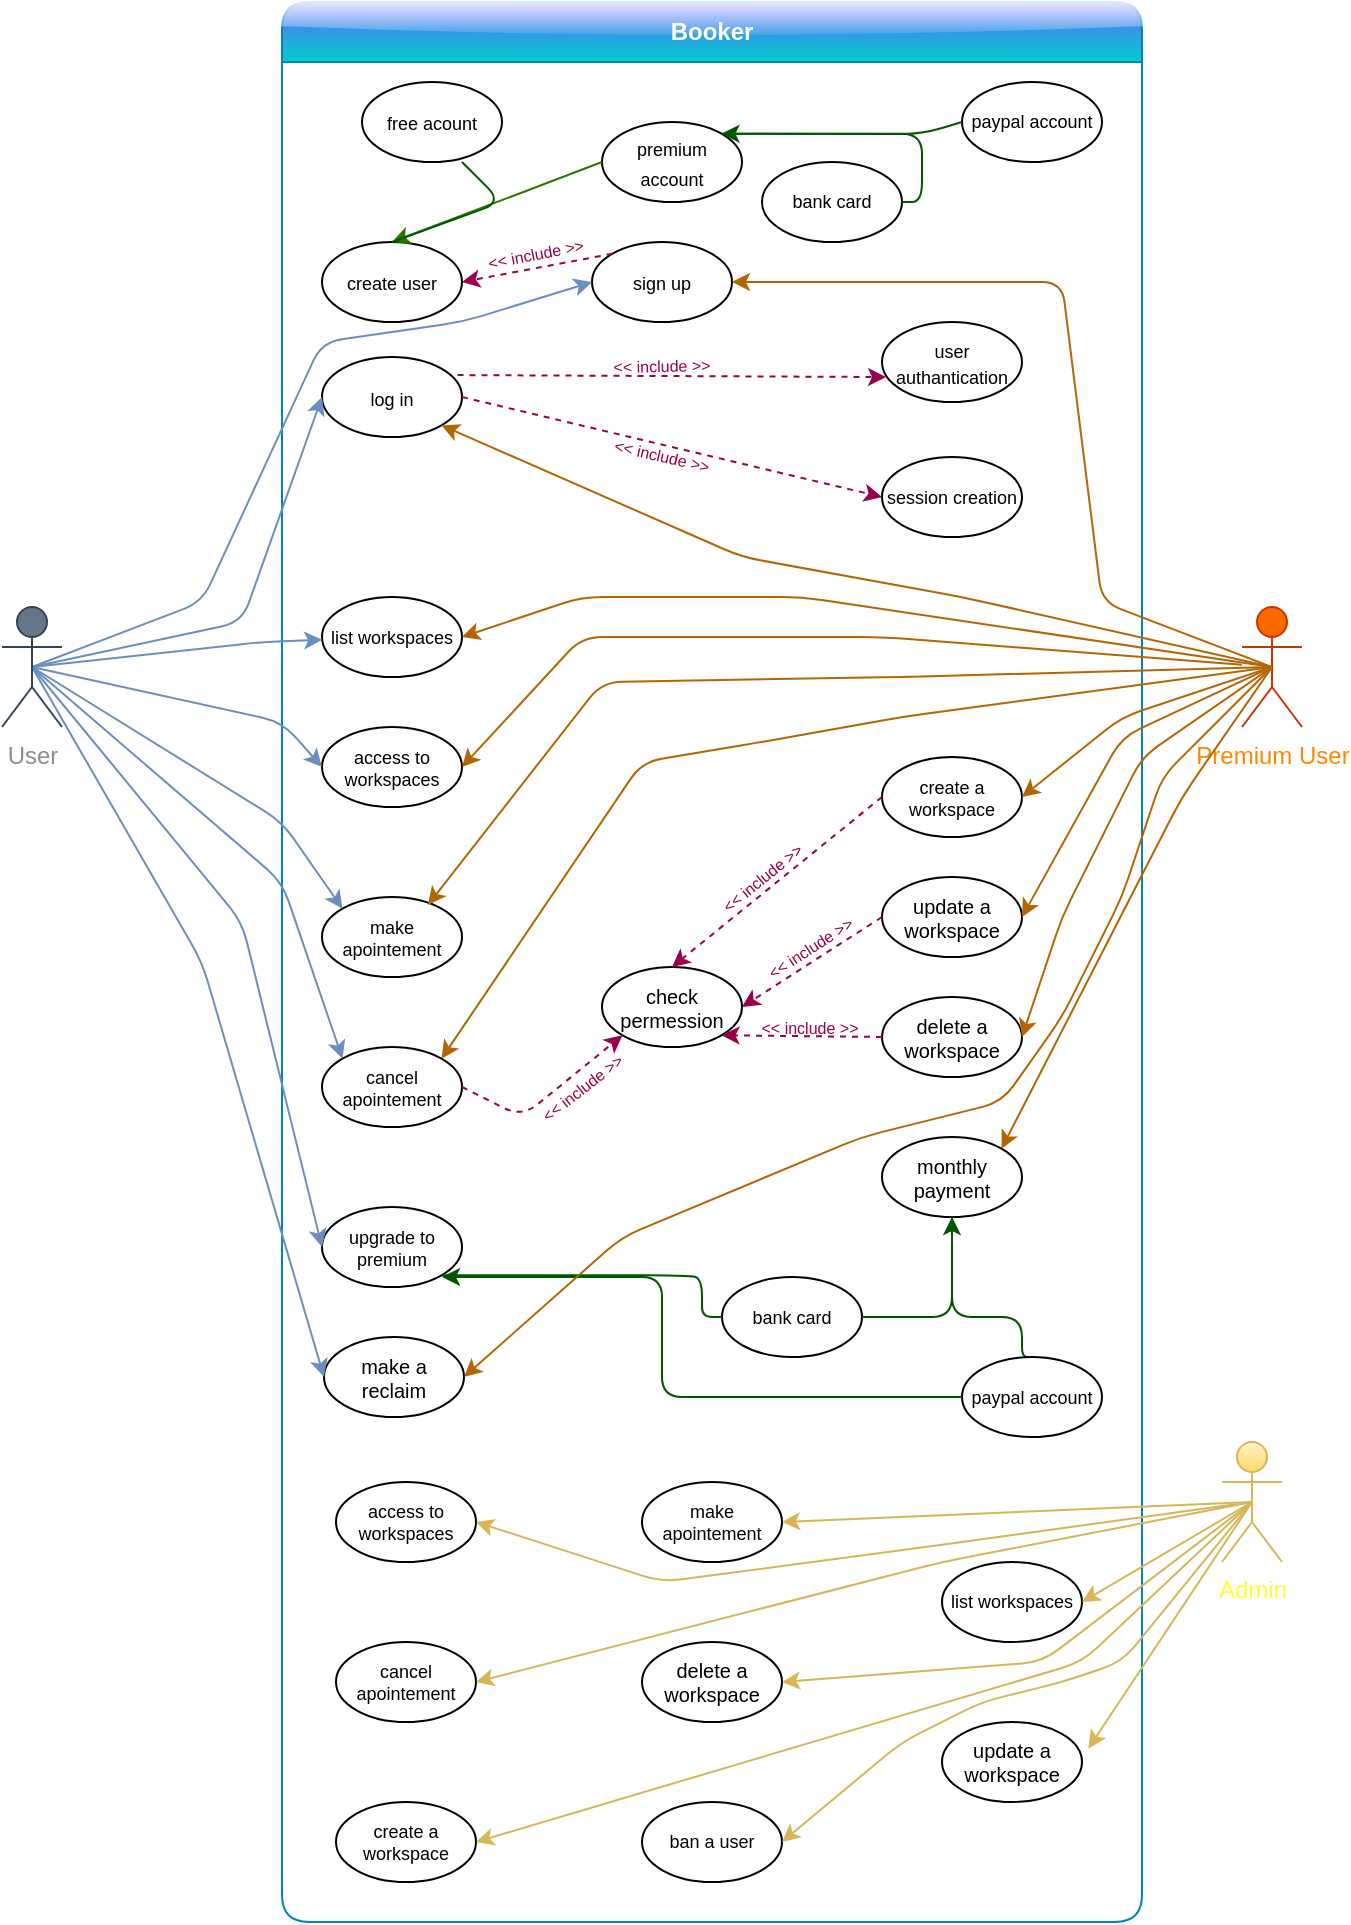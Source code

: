 <mxfile>
    <diagram id="_kCAXdjl6R5vZ4QBvbjE" name="Page-1">
        <mxGraphModel dx="1655" dy="2813" grid="1" gridSize="10" guides="1" tooltips="1" connect="1" arrows="1" fold="1" page="1" pageScale="1" pageWidth="900" pageHeight="1600" background="none" math="0" shadow="0">
            <root>
                <mxCell id="0"/>
                <mxCell id="1" parent="0"/>
                <mxCell id="40" value="Booker" style="swimlane;whiteSpace=wrap;html=1;startSize=30;fillColor=#6666FF;strokeColor=#0084bd;fontColor=#ffffff;gradientColor=#00CCCC;glass=1;swimlaneLine=1;rounded=1;shadow=0;swimlaneFillColor=#FFFFFF;" parent="1" vertex="1">
                    <mxGeometry x="240" y="-1300" width="430" height="960" as="geometry">
                        <mxRectangle x="240" y="-1030" width="80" height="30" as="alternateBounds"/>
                    </mxGeometry>
                </mxCell>
                <mxCell id="21" value="&lt;font color=&quot;#99004d&quot;&gt;&amp;lt;&amp;lt; include &amp;gt;&amp;gt;&lt;/font&gt;" style="text;html=1;strokeColor=none;fillColor=none;align=center;verticalAlign=middle;whiteSpace=wrap;rounded=0;fontSize=8;rotation=13;" parent="40" vertex="1">
                    <mxGeometry x="160" y="212" width="60" height="30" as="geometry"/>
                </mxCell>
                <mxCell id="17" value="&lt;font color=&quot;#99004d&quot;&gt;&amp;lt;&amp;lt; include &amp;gt;&amp;gt;&lt;/font&gt;" style="text;html=1;align=center;verticalAlign=middle;whiteSpace=wrap;rounded=0;fontSize=8;rotation=359;" parent="40" vertex="1">
                    <mxGeometry x="160" y="167" width="60" height="30" as="geometry"/>
                </mxCell>
                <mxCell id="46" value="&lt;font style=&quot;font-size: 9px;&quot;&gt;log in&lt;/font&gt;" style="ellipse;whiteSpace=wrap;html=1;" parent="40" vertex="1">
                    <mxGeometry x="20" y="177.5" width="70" height="40" as="geometry"/>
                </mxCell>
                <mxCell id="30" value="list workspaces" style="ellipse;whiteSpace=wrap;html=1;fontSize=9;" parent="40" vertex="1">
                    <mxGeometry x="20" y="297.5" width="70" height="40" as="geometry"/>
                </mxCell>
                <mxCell id="38" value="access to workspaces" style="ellipse;whiteSpace=wrap;html=1;fontSize=9;" parent="40" vertex="1">
                    <mxGeometry x="20" y="362.5" width="70" height="40" as="geometry"/>
                </mxCell>
                <mxCell id="32" value="make apointement" style="ellipse;whiteSpace=wrap;html=1;fontSize=9;" parent="40" vertex="1">
                    <mxGeometry x="20" y="447.5" width="70" height="40" as="geometry"/>
                </mxCell>
                <mxCell id="34" value="cancel apointement" style="ellipse;whiteSpace=wrap;html=1;fontSize=9;" parent="40" vertex="1">
                    <mxGeometry x="20" y="522.5" width="70" height="40" as="geometry"/>
                </mxCell>
                <mxCell id="36" value="upgrade to premium" style="ellipse;whiteSpace=wrap;html=1;fontSize=9;" parent="40" vertex="1">
                    <mxGeometry x="20" y="602.5" width="70" height="40" as="geometry"/>
                </mxCell>
                <mxCell id="22" value="session creation" style="ellipse;whiteSpace=wrap;html=1;fontSize=9;" parent="40" vertex="1">
                    <mxGeometry x="300" y="227.5" width="70" height="40" as="geometry"/>
                </mxCell>
                <mxCell id="14" value="&lt;p style=&quot;line-height: 100%;&quot;&gt;&lt;font style=&quot;font-size: 9px;&quot;&gt;user authantication&lt;/font&gt;&lt;/p&gt;" style="ellipse;whiteSpace=wrap;html=1;" parent="40" vertex="1">
                    <mxGeometry x="300" y="160" width="70" height="40" as="geometry"/>
                </mxCell>
                <mxCell id="60" value="&lt;font style=&quot;font-size: 9px;&quot;&gt;create a workspace&lt;/font&gt;" style="ellipse;whiteSpace=wrap;html=1;fontSize=8;" parent="40" vertex="1">
                    <mxGeometry x="300" y="377.5" width="70" height="40" as="geometry"/>
                </mxCell>
                <mxCell id="61" value="&lt;font size=&quot;1&quot;&gt;update a&lt;br&gt;workspace&lt;br&gt;&lt;/font&gt;" style="ellipse;whiteSpace=wrap;html=1;fontSize=8;" parent="40" vertex="1">
                    <mxGeometry x="300" y="437.5" width="70" height="40" as="geometry"/>
                </mxCell>
                <mxCell id="62" value="&lt;font size=&quot;1&quot;&gt;check permession&lt;br&gt;&lt;/font&gt;" style="ellipse;whiteSpace=wrap;html=1;fontSize=8;" parent="40" vertex="1">
                    <mxGeometry x="160" y="482.5" width="70" height="40" as="geometry"/>
                </mxCell>
                <mxCell id="64" value="" style="endArrow=classic;html=1;fontSize=9;entryX=0.5;entryY=0;entryDx=0;entryDy=0;exitX=0;exitY=0.5;exitDx=0;exitDy=0;dashed=1;strokeColor=#99004D;" parent="40" source="60" target="62" edge="1">
                    <mxGeometry width="50" height="50" relative="1" as="geometry">
                        <mxPoint x="170" y="497.5" as="sourcePoint"/>
                        <mxPoint x="220" y="447.5" as="targetPoint"/>
                    </mxGeometry>
                </mxCell>
                <mxCell id="65" value="" style="endArrow=classic;html=1;fontSize=9;entryX=1;entryY=0.5;entryDx=0;entryDy=0;exitX=0;exitY=0.5;exitDx=0;exitDy=0;dashed=1;strokeColor=#99004D;" parent="40" source="61" target="62" edge="1">
                    <mxGeometry width="50" height="50" relative="1" as="geometry">
                        <mxPoint x="310" y="407.5" as="sourcePoint"/>
                        <mxPoint x="205" y="492.5" as="targetPoint"/>
                    </mxGeometry>
                </mxCell>
                <mxCell id="66" value="&lt;font color=&quot;#99004d&quot;&gt;&amp;lt;&amp;lt; include &amp;gt;&amp;gt;&lt;/font&gt;" style="text;html=1;strokeColor=none;fillColor=none;align=center;verticalAlign=middle;whiteSpace=wrap;rounded=0;fontSize=8;rotation=321;" parent="40" vertex="1">
                    <mxGeometry x="210" y="422.5" width="60" height="30" as="geometry"/>
                </mxCell>
                <mxCell id="69" value="&lt;font color=&quot;#99004d&quot;&gt;&amp;lt;&amp;lt; include &amp;gt;&amp;gt;&lt;/font&gt;" style="text;html=1;strokeColor=none;fillColor=none;align=center;verticalAlign=middle;whiteSpace=wrap;rounded=0;fontSize=8;rotation=327;" parent="40" vertex="1">
                    <mxGeometry x="234" y="457.5" width="60" height="30" as="geometry"/>
                </mxCell>
                <mxCell id="71" value="&lt;font size=&quot;1&quot;&gt;delete a&lt;br&gt;workspace&lt;br&gt;&lt;/font&gt;" style="ellipse;whiteSpace=wrap;html=1;fontSize=8;" parent="40" vertex="1">
                    <mxGeometry x="300" y="497.5" width="70" height="40" as="geometry"/>
                </mxCell>
                <mxCell id="72" value="" style="endArrow=classic;html=1;fontSize=9;entryX=1;entryY=1;entryDx=0;entryDy=0;exitX=0;exitY=0.5;exitDx=0;exitDy=0;dashed=1;strokeColor=#99004D;" parent="40" target="62" edge="1">
                    <mxGeometry width="50" height="50" relative="1" as="geometry">
                        <mxPoint x="300" y="517.5" as="sourcePoint"/>
                        <mxPoint x="195" y="602.5" as="targetPoint"/>
                    </mxGeometry>
                </mxCell>
                <mxCell id="73" value="&lt;font color=&quot;#99004d&quot;&gt;&amp;lt;&amp;lt; include &amp;gt;&amp;gt;&lt;/font&gt;" style="text;html=1;strokeColor=none;fillColor=none;align=center;verticalAlign=middle;whiteSpace=wrap;rounded=0;fontSize=8;rotation=0;" parent="40" vertex="1">
                    <mxGeometry x="234" y="497.5" width="60" height="30" as="geometry"/>
                </mxCell>
                <mxCell id="74" value="" style="endArrow=classic;html=1;dashed=1;fontSize=9;exitX=1;exitY=0.5;exitDx=0;exitDy=0;entryX=0;entryY=1;entryDx=0;entryDy=0;strokeColor=#99004D;" parent="40" source="34" target="62" edge="1">
                    <mxGeometry width="50" height="50" relative="1" as="geometry">
                        <mxPoint x="170" y="477.5" as="sourcePoint"/>
                        <mxPoint x="220" y="427.5" as="targetPoint"/>
                        <Array as="points">
                            <mxPoint x="120" y="557.5"/>
                        </Array>
                    </mxGeometry>
                </mxCell>
                <mxCell id="75" value="&lt;font color=&quot;#99004d&quot;&gt;&amp;lt;&amp;lt; include &amp;gt;&amp;gt;&lt;/font&gt;" style="text;html=1;strokeColor=none;fillColor=none;align=center;verticalAlign=middle;whiteSpace=wrap;rounded=0;fontSize=8;rotation=322;" parent="40" vertex="1">
                    <mxGeometry x="120" y="527.5" width="60" height="30" as="geometry"/>
                </mxCell>
                <mxCell id="76" value="&lt;font size=&quot;1&quot;&gt;make a&lt;br&gt;reclaim&lt;br&gt;&lt;/font&gt;" style="ellipse;whiteSpace=wrap;html=1;fontSize=8;" parent="40" vertex="1">
                    <mxGeometry x="21" y="667.5" width="70" height="40" as="geometry"/>
                </mxCell>
                <mxCell id="88" value="&lt;font size=&quot;1&quot;&gt;monthly payment&lt;br&gt;&lt;/font&gt;" style="ellipse;whiteSpace=wrap;html=1;fontSize=8;" parent="40" vertex="1">
                    <mxGeometry x="300" y="567.5" width="70" height="40" as="geometry"/>
                </mxCell>
                <mxCell id="96" style="edgeStyle=orthogonalEdgeStyle;html=1;fontSize=9;exitX=0.5;exitY=1;exitDx=0;exitDy=0;endArrow=none;endFill=0;entryX=0.5;entryY=0;entryDx=0;entryDy=0;fillColor=#008a00;strokeColor=#005700;" parent="40" source="88" target="98" edge="1">
                    <mxGeometry relative="1" as="geometry">
                        <mxPoint x="370" y="677.5" as="targetPoint"/>
                        <mxPoint x="385" y="637.5" as="sourcePoint"/>
                        <Array as="points">
                            <mxPoint x="335" y="657.5"/>
                            <mxPoint x="370" y="657.5"/>
                            <mxPoint x="370" y="677.5"/>
                        </Array>
                    </mxGeometry>
                </mxCell>
                <mxCell id="97" value="bank card" style="ellipse;whiteSpace=wrap;html=1;fontSize=9;" parent="40" vertex="1">
                    <mxGeometry x="220" y="637.5" width="70" height="40" as="geometry"/>
                </mxCell>
                <mxCell id="95" style="edgeStyle=orthogonalEdgeStyle;html=1;fontSize=9;exitX=0.5;exitY=1;exitDx=0;exitDy=0;endArrow=none;endFill=0;startArrow=classic;startFill=1;entryX=1;entryY=0.5;entryDx=0;entryDy=0;fillColor=#008a00;strokeColor=#005700;" parent="40" source="88" target="97" edge="1">
                    <mxGeometry relative="1" as="geometry">
                        <mxPoint x="290" y="647.5" as="targetPoint"/>
                    </mxGeometry>
                </mxCell>
                <mxCell id="98" value="paypal account" style="ellipse;whiteSpace=wrap;html=1;fontSize=9;" parent="40" vertex="1">
                    <mxGeometry x="340" y="677.5" width="70" height="40" as="geometry"/>
                </mxCell>
                <mxCell id="99" style="edgeStyle=orthogonalEdgeStyle;html=1;fontSize=9;exitX=1;exitY=1;exitDx=0;exitDy=0;endArrow=none;endFill=0;entryX=0;entryY=0.5;entryDx=0;entryDy=0;fillColor=#008a00;strokeColor=#005700;" parent="40" source="36" target="97" edge="1">
                    <mxGeometry relative="1" as="geometry">
                        <mxPoint x="232.5" y="747.45" as="targetPoint"/>
                        <mxPoint x="192.5" y="677.45" as="sourcePoint"/>
                        <Array as="points">
                            <mxPoint x="193" y="636.5"/>
                            <mxPoint x="210" y="637.5"/>
                            <mxPoint x="210" y="657.5"/>
                        </Array>
                    </mxGeometry>
                </mxCell>
                <mxCell id="100" style="edgeStyle=orthogonalEdgeStyle;html=1;fontSize=9;endArrow=none;endFill=0;startArrow=classic;startFill=1;entryX=0;entryY=0.5;entryDx=0;entryDy=0;fillColor=#008a00;strokeColor=#005700;" parent="40" target="98" edge="1">
                    <mxGeometry relative="1" as="geometry">
                        <mxPoint x="147.5" y="727.45" as="targetPoint"/>
                        <mxPoint x="80" y="637.5" as="sourcePoint"/>
                        <Array as="points">
                            <mxPoint x="190" y="637.5"/>
                            <mxPoint x="190" y="697.5"/>
                        </Array>
                    </mxGeometry>
                </mxCell>
                <mxCell id="106" value="&lt;font style=&quot;font-size: 9px;&quot;&gt;sign up&lt;/font&gt;" style="ellipse;whiteSpace=wrap;html=1;" parent="40" vertex="1">
                    <mxGeometry x="155" y="120" width="70" height="40" as="geometry"/>
                </mxCell>
                <mxCell id="109" value="&lt;font style=&quot;font-size: 9px;&quot;&gt;create user&lt;/font&gt;" style="ellipse;whiteSpace=wrap;html=1;" parent="40" vertex="1">
                    <mxGeometry x="20" y="120" width="70" height="40" as="geometry"/>
                </mxCell>
                <mxCell id="110" value="" style="endArrow=classic;html=1;fontSize=9;entryX=1;entryY=0.5;entryDx=0;entryDy=0;exitX=0;exitY=0;exitDx=0;exitDy=0;dashed=1;strokeColor=#99004D;" parent="40" source="106" target="109" edge="1">
                    <mxGeometry width="50" height="50" relative="1" as="geometry">
                        <mxPoint x="180" y="200" as="sourcePoint"/>
                        <mxPoint x="230" y="150" as="targetPoint"/>
                    </mxGeometry>
                </mxCell>
                <mxCell id="111" value="&lt;font color=&quot;#99004d&quot;&gt;&amp;lt;&amp;lt; include &amp;gt;&amp;gt;&lt;/font&gt;" style="text;html=1;strokeColor=none;fillColor=none;align=center;verticalAlign=middle;whiteSpace=wrap;rounded=0;fontSize=8;rotation=349;" parent="40" vertex="1">
                    <mxGeometry x="97" y="111" width="60" height="30" as="geometry"/>
                </mxCell>
                <mxCell id="135" value="list workspaces" style="ellipse;whiteSpace=wrap;html=1;fontSize=9;" parent="40" vertex="1">
                    <mxGeometry x="330" y="780" width="70" height="40" as="geometry"/>
                </mxCell>
                <mxCell id="136" value="access to workspaces" style="ellipse;whiteSpace=wrap;html=1;fontSize=9;" parent="40" vertex="1">
                    <mxGeometry x="27" y="740" width="70" height="40" as="geometry"/>
                </mxCell>
                <mxCell id="137" value="make apointement" style="ellipse;whiteSpace=wrap;html=1;fontSize=9;" parent="40" vertex="1">
                    <mxGeometry x="180" y="740" width="70" height="40" as="geometry"/>
                </mxCell>
                <mxCell id="138" value="cancel apointement" style="ellipse;whiteSpace=wrap;html=1;fontSize=9;" parent="40" vertex="1">
                    <mxGeometry x="27" y="820" width="70" height="40" as="geometry"/>
                </mxCell>
                <mxCell id="141" value="&lt;font size=&quot;1&quot;&gt;delete a&lt;br&gt;workspace&lt;br&gt;&lt;/font&gt;" style="ellipse;whiteSpace=wrap;html=1;fontSize=8;" parent="40" vertex="1">
                    <mxGeometry x="180" y="820" width="70" height="40" as="geometry"/>
                </mxCell>
                <mxCell id="142" value="&lt;font size=&quot;1&quot;&gt;update a&lt;br&gt;workspace&lt;br&gt;&lt;/font&gt;" style="ellipse;whiteSpace=wrap;html=1;fontSize=8;" parent="40" vertex="1">
                    <mxGeometry x="330" y="860" width="70" height="40" as="geometry"/>
                </mxCell>
                <mxCell id="143" value="&lt;font style=&quot;font-size: 9px;&quot;&gt;create a workspace&lt;/font&gt;" style="ellipse;whiteSpace=wrap;html=1;fontSize=8;" parent="40" vertex="1">
                    <mxGeometry x="27" y="900" width="70" height="40" as="geometry"/>
                </mxCell>
                <mxCell id="144" value="&lt;font style=&quot;font-size: 9px;&quot;&gt;ban a user&lt;/font&gt;" style="ellipse;whiteSpace=wrap;html=1;fontSize=8;" parent="40" vertex="1">
                    <mxGeometry x="180" y="900" width="70" height="40" as="geometry"/>
                </mxCell>
                <mxCell id="154" value="&lt;font style=&quot;font-size: 9px;&quot;&gt;premium account&lt;/font&gt;" style="ellipse;whiteSpace=wrap;html=1;" parent="40" vertex="1">
                    <mxGeometry x="160" y="60" width="70" height="40" as="geometry"/>
                </mxCell>
                <mxCell id="155" value="" style="endArrow=classic;html=1;fontSize=9;entryX=0.5;entryY=0;entryDx=0;entryDy=0;exitX=0;exitY=0.5;exitDx=0;exitDy=0;fillColor=#60a917;strokeColor=#2D7600;" parent="40" source="154" target="109" edge="1">
                    <mxGeometry width="50" height="50" relative="1" as="geometry">
                        <mxPoint x="300" y="281" as="sourcePoint"/>
                        <mxPoint x="350" y="231" as="targetPoint"/>
                    </mxGeometry>
                </mxCell>
                <mxCell id="156" value="" style="endArrow=none;html=1;fontSize=9;exitX=0.5;exitY=0;exitDx=0;exitDy=0;fillColor=#008a00;strokeColor=#005700;" parent="40" source="109" edge="1">
                    <mxGeometry width="50" height="50" relative="1" as="geometry">
                        <mxPoint x="330" y="190" as="sourcePoint"/>
                        <mxPoint x="90" y="80" as="targetPoint"/>
                        <Array as="points">
                            <mxPoint x="110" y="100"/>
                        </Array>
                    </mxGeometry>
                </mxCell>
                <mxCell id="157" value="&lt;font style=&quot;font-size: 9px;&quot;&gt;free acount&lt;/font&gt;" style="ellipse;whiteSpace=wrap;html=1;" parent="40" vertex="1">
                    <mxGeometry x="40" y="40" width="70" height="40" as="geometry"/>
                </mxCell>
                <mxCell id="160" value="bank card" style="ellipse;whiteSpace=wrap;html=1;fontSize=9;" parent="40" vertex="1">
                    <mxGeometry x="240" y="80" width="70" height="40" as="geometry"/>
                </mxCell>
                <mxCell id="161" style="edgeStyle=orthogonalEdgeStyle;html=1;fontSize=9;exitX=1;exitY=0;exitDx=0;exitDy=0;endArrow=none;endFill=0;startArrow=classic;startFill=1;entryX=1;entryY=0.5;entryDx=0;entryDy=0;fillColor=#008a00;strokeColor=#005700;" parent="40" source="154" target="160" edge="1">
                    <mxGeometry relative="1" as="geometry">
                        <mxPoint x="54" y="-220.0" as="targetPoint"/>
                        <mxPoint x="349" y="10" as="sourcePoint"/>
                    </mxGeometry>
                </mxCell>
                <mxCell id="162" value="paypal account" style="ellipse;whiteSpace=wrap;html=1;fontSize=9;" parent="40" vertex="1">
                    <mxGeometry x="340" y="40" width="70" height="40" as="geometry"/>
                </mxCell>
                <mxCell id="159" style="html=1;fontSize=9;exitX=1;exitY=0;exitDx=0;exitDy=0;endArrow=none;endFill=0;entryX=0;entryY=0.5;entryDx=0;entryDy=0;fillColor=#008a00;strokeColor=#005700;" parent="40" source="154" target="162" edge="1">
                    <mxGeometry relative="1" as="geometry">
                        <mxPoint x="340" y="66" as="targetPoint"/>
                        <mxPoint x="349" y="10" as="sourcePoint"/>
                        <Array as="points">
                            <mxPoint x="320" y="66"/>
                        </Array>
                    </mxGeometry>
                </mxCell>
                <mxCell id="13" value="" style="endArrow=classic;html=1;jumpStyle=gap;dashed=1;entryX=0.029;entryY=0.688;entryDx=0;entryDy=0;entryPerimeter=0;exitX=0.968;exitY=0.226;exitDx=0;exitDy=0;exitPerimeter=0;strokeColor=#99004D;" parent="40" target="14" edge="1" source="46">
                    <mxGeometry width="50" height="50" relative="1" as="geometry">
                        <mxPoint x="70" y="187.5" as="sourcePoint"/>
                        <mxPoint x="130" y="137.5" as="targetPoint"/>
                    </mxGeometry>
                </mxCell>
                <mxCell id="20" value="" style="endArrow=classic;html=1;jumpStyle=gap;dashed=1;exitX=1;exitY=0.5;exitDx=0;exitDy=0;entryX=0;entryY=0.5;entryDx=0;entryDy=0;strokeColor=#99004D;" parent="40" target="22" edge="1" source="46">
                    <mxGeometry width="50" height="50" relative="1" as="geometry">
                        <mxPoint x="70" y="187.5" as="sourcePoint"/>
                        <mxPoint x="140.004" y="279.615" as="targetPoint"/>
                    </mxGeometry>
                </mxCell>
                <mxCell id="57" style="edgeStyle=none;html=1;exitX=0.5;exitY=0.5;exitDx=0;exitDy=0;exitPerimeter=0;entryX=1;entryY=0.5;entryDx=0;entryDy=0;fontSize=8;fillColor=#fad7ac;strokeColor=#b46504;" parent="1" source="49" target="30" edge="1">
                    <mxGeometry relative="1" as="geometry">
                        <Array as="points">
                            <mxPoint x="500" y="-1002.5"/>
                            <mxPoint x="390" y="-1002.5"/>
                        </Array>
                    </mxGeometry>
                </mxCell>
                <mxCell id="49" value="&lt;font color=&quot;#ff8800&quot;&gt;Premium User&lt;/font&gt;" style="shape=umlActor;verticalLabelPosition=bottom;verticalAlign=top;html=1;outlineConnect=0;fillColor=#fa6800;fontColor=#000000;strokeColor=#C73500;" parent="1" vertex="1">
                    <mxGeometry x="720" y="-997.5" width="30" height="60" as="geometry"/>
                </mxCell>
                <mxCell id="53" value="" style="endArrow=classic;html=1;fontSize=8;entryX=1;entryY=1;entryDx=0;entryDy=0;exitX=0.5;exitY=0.5;exitDx=0;exitDy=0;exitPerimeter=0;fillColor=#fad7ac;strokeColor=#b46504;" parent="1" source="49" target="46" edge="1">
                    <mxGeometry width="50" height="50" relative="1" as="geometry">
                        <mxPoint x="610" y="-947.5" as="sourcePoint"/>
                        <mxPoint x="660" y="-997.5" as="targetPoint"/>
                        <Array as="points">
                            <mxPoint x="580" y="-1002.5"/>
                            <mxPoint x="470" y="-1022.5"/>
                        </Array>
                    </mxGeometry>
                </mxCell>
                <mxCell id="56" value="" style="endArrow=classic;html=1;fontSize=8;entryX=1;entryY=0.5;entryDx=0;entryDy=0;fillColor=#fad7ac;strokeColor=#b46504;" parent="1" source="49" target="38" edge="1">
                    <mxGeometry width="50" height="50" relative="1" as="geometry">
                        <mxPoint x="410" y="-922.5" as="sourcePoint"/>
                        <mxPoint x="460" y="-972.5" as="targetPoint"/>
                        <Array as="points">
                            <mxPoint x="540" y="-982.5"/>
                            <mxPoint x="390" y="-982.5"/>
                        </Array>
                    </mxGeometry>
                </mxCell>
                <mxCell id="58" value="" style="endArrow=classic;html=1;fontSize=8;entryX=0.757;entryY=0.1;entryDx=0;entryDy=0;exitX=0.5;exitY=0.5;exitDx=0;exitDy=0;exitPerimeter=0;entryPerimeter=0;fillColor=#fad7ac;strokeColor=#b46504;" parent="1" source="49" target="32" edge="1">
                    <mxGeometry width="50" height="50" relative="1" as="geometry">
                        <mxPoint x="700" y="-958.214" as="sourcePoint"/>
                        <mxPoint x="320" y="-917.5" as="targetPoint"/>
                        <Array as="points">
                            <mxPoint x="550" y="-962.5"/>
                            <mxPoint x="400" y="-960"/>
                        </Array>
                    </mxGeometry>
                </mxCell>
                <mxCell id="59" value="" style="endArrow=classic;html=1;fontSize=8;entryX=1;entryY=0;entryDx=0;entryDy=0;exitX=0.5;exitY=0.5;exitDx=0;exitDy=0;exitPerimeter=0;fillColor=#fad7ac;strokeColor=#b46504;" parent="1" source="49" target="34" edge="1">
                    <mxGeometry width="50" height="50" relative="1" as="geometry">
                        <mxPoint x="715" y="-957.5" as="sourcePoint"/>
                        <mxPoint x="302.99" y="-848.5" as="targetPoint"/>
                        <Array as="points">
                            <mxPoint x="550" y="-942.5"/>
                            <mxPoint x="480" y="-930"/>
                            <mxPoint x="420" y="-920"/>
                        </Array>
                    </mxGeometry>
                </mxCell>
                <mxCell id="79" value="" style="endArrow=classic;html=1;fontSize=9;entryX=0;entryY=0.5;entryDx=0;entryDy=0;exitX=0.5;exitY=0.5;exitDx=0;exitDy=0;exitPerimeter=0;fillColor=#dae8fc;strokeColor=#6c8ebf;" parent="1" target="76" edge="1">
                    <mxGeometry width="50" height="50" relative="1" as="geometry">
                        <mxPoint x="115" y="-967.5" as="sourcePoint"/>
                        <mxPoint x="460" y="-782.5" as="targetPoint"/>
                        <Array as="points">
                            <mxPoint x="200" y="-820"/>
                        </Array>
                    </mxGeometry>
                </mxCell>
                <mxCell id="80" value="" style="endArrow=classic;html=1;fontSize=9;entryX=1;entryY=0.5;entryDx=0;entryDy=0;exitX=0.5;exitY=0.5;exitDx=0;exitDy=0;exitPerimeter=0;fillColor=#fad7ac;strokeColor=#b46504;" parent="1" source="49" target="76" edge="1">
                    <mxGeometry width="50" height="50" relative="1" as="geometry">
                        <mxPoint x="610" y="-752.5" as="sourcePoint"/>
                        <mxPoint x="460" y="-802.5" as="targetPoint"/>
                        <Array as="points">
                            <mxPoint x="680" y="-912.5"/>
                            <mxPoint x="660" y="-852.5"/>
                            <mxPoint x="630" y="-792.5"/>
                            <mxPoint x="600" y="-750"/>
                            <mxPoint x="530" y="-732.5"/>
                            <mxPoint x="410" y="-682.5"/>
                        </Array>
                    </mxGeometry>
                </mxCell>
                <mxCell id="81" value="" style="endArrow=classic;html=1;fontSize=9;entryX=1;entryY=0.5;entryDx=0;entryDy=0;exitX=0.5;exitY=0.5;exitDx=0;exitDy=0;exitPerimeter=0;fillColor=#fad7ac;strokeColor=#b46504;" parent="1" source="49" target="71" edge="1">
                    <mxGeometry width="50" height="50" relative="1" as="geometry">
                        <mxPoint x="410" y="-812.5" as="sourcePoint"/>
                        <mxPoint x="460" y="-862.5" as="targetPoint"/>
                        <Array as="points">
                            <mxPoint x="670" y="-922.5"/>
                            <mxPoint x="630" y="-842.5"/>
                        </Array>
                    </mxGeometry>
                </mxCell>
                <mxCell id="82" value="" style="endArrow=classic;html=1;fontSize=9;entryX=1;entryY=0.5;entryDx=0;entryDy=0;exitX=0.5;exitY=0.5;exitDx=0;exitDy=0;exitPerimeter=0;fillColor=#fad7ac;strokeColor=#b46504;" parent="1" source="49" target="61" edge="1">
                    <mxGeometry width="50" height="50" relative="1" as="geometry">
                        <mxPoint x="735" y="-972.5" as="sourcePoint"/>
                        <mxPoint x="610" y="-797.5" as="targetPoint"/>
                        <Array as="points">
                            <mxPoint x="660" y="-932.5"/>
                        </Array>
                    </mxGeometry>
                </mxCell>
                <mxCell id="84" value="" style="endArrow=classic;html=1;fontSize=9;entryX=1;entryY=0.5;entryDx=0;entryDy=0;exitX=0.5;exitY=0.5;exitDx=0;exitDy=0;exitPerimeter=0;fillColor=#fad7ac;strokeColor=#b46504;" parent="1" source="49" target="60" edge="1">
                    <mxGeometry width="50" height="50" relative="1" as="geometry">
                        <mxPoint x="735" y="-1022.5" as="sourcePoint"/>
                        <mxPoint x="610" y="-907.5" as="targetPoint"/>
                        <Array as="points">
                            <mxPoint x="660" y="-942.5"/>
                        </Array>
                    </mxGeometry>
                </mxCell>
                <mxCell id="86" value="" style="endArrow=classic;html=1;fontSize=9;exitX=0.5;exitY=0.5;exitDx=0;exitDy=0;exitPerimeter=0;fillColor=#fad7ac;strokeColor=#b46504;entryX=1;entryY=0;entryDx=0;entryDy=0;" parent="1" source="49" edge="1" target="88">
                    <mxGeometry width="50" height="50" relative="1" as="geometry">
                        <mxPoint x="730" y="-892.5" as="sourcePoint"/>
                        <mxPoint x="610" y="-720" as="targetPoint"/>
                        <Array as="points">
                            <mxPoint x="690" y="-902.5"/>
                        </Array>
                    </mxGeometry>
                </mxCell>
                <mxCell id="107" value="" style="endArrow=classic;html=1;fontSize=9;exitX=0.5;exitY=0.5;exitDx=0;exitDy=0;exitPerimeter=0;entryX=0;entryY=0.5;entryDx=0;entryDy=0;fillColor=#dae8fc;strokeColor=#6c8ebf;" parent="1" target="106" edge="1">
                    <mxGeometry width="50" height="50" relative="1" as="geometry">
                        <mxPoint x="115" y="-967.5" as="sourcePoint"/>
                        <mxPoint x="470" y="-1100" as="targetPoint"/>
                        <Array as="points">
                            <mxPoint x="200" y="-1000"/>
                            <mxPoint x="260" y="-1130"/>
                            <mxPoint x="330" y="-1140"/>
                        </Array>
                    </mxGeometry>
                </mxCell>
                <mxCell id="108" value="" style="endArrow=classic;html=1;fontSize=9;entryX=1;entryY=0.5;entryDx=0;entryDy=0;exitX=0.5;exitY=0.5;exitDx=0;exitDy=0;exitPerimeter=0;fillColor=#fad7ac;strokeColor=#b46504;" parent="1" source="49" target="106" edge="1">
                    <mxGeometry width="50" height="50" relative="1" as="geometry">
                        <mxPoint x="420" y="-1050" as="sourcePoint"/>
                        <mxPoint x="470" y="-1100" as="targetPoint"/>
                        <Array as="points">
                            <mxPoint x="650" y="-1000"/>
                            <mxPoint x="630" y="-1160"/>
                        </Array>
                    </mxGeometry>
                </mxCell>
                <mxCell id="134" value="&lt;font color=&quot;#ffff33&quot;&gt;Admin&lt;/font&gt;" style="shape=umlActor;verticalLabelPosition=bottom;verticalAlign=top;html=1;outlineConnect=0;fillColor=#fff2cc;strokeColor=#d6b656;gradientColor=#ffd966;" parent="1" vertex="1">
                    <mxGeometry x="710" y="-580" width="30" height="60" as="geometry"/>
                </mxCell>
                <mxCell id="146" value="" style="endArrow=classic;html=1;fontSize=9;entryX=1;entryY=0.5;entryDx=0;entryDy=0;exitX=0.5;exitY=0.5;exitDx=0;exitDy=0;exitPerimeter=0;fillColor=#fff2cc;gradientColor=#ffd966;strokeColor=#d6b656;" parent="1" source="134" target="135" edge="1">
                    <mxGeometry width="50" height="50" relative="1" as="geometry">
                        <mxPoint x="460" y="-380" as="sourcePoint"/>
                        <mxPoint x="510" y="-430" as="targetPoint"/>
                    </mxGeometry>
                </mxCell>
                <mxCell id="147" value="" style="endArrow=classic;html=1;fontSize=9;entryX=1.046;entryY=0.33;entryDx=0;entryDy=0;exitX=0.5;exitY=0.5;exitDx=0;exitDy=0;exitPerimeter=0;entryPerimeter=0;fillColor=#fff2cc;gradientColor=#ffd966;strokeColor=#d6b656;" parent="1" source="134" target="142" edge="1">
                    <mxGeometry width="50" height="50" relative="1" as="geometry">
                        <mxPoint x="745" y="-520" as="sourcePoint"/>
                        <mxPoint x="650" y="-490" as="targetPoint"/>
                    </mxGeometry>
                </mxCell>
                <mxCell id="148" value="" style="endArrow=classic;html=1;fontSize=9;entryX=1;entryY=0.5;entryDx=0;entryDy=0;exitX=0.5;exitY=0.5;exitDx=0;exitDy=0;exitPerimeter=0;fillColor=#fff2cc;gradientColor=#ffd966;strokeColor=#d6b656;" parent="1" source="134" target="137" edge="1">
                    <mxGeometry width="50" height="50" relative="1" as="geometry">
                        <mxPoint x="755" y="-510" as="sourcePoint"/>
                        <mxPoint x="660" y="-480" as="targetPoint"/>
                    </mxGeometry>
                </mxCell>
                <mxCell id="149" value="" style="endArrow=classic;html=1;fontSize=9;entryX=1;entryY=0.5;entryDx=0;entryDy=0;exitX=0.5;exitY=0.5;exitDx=0;exitDy=0;exitPerimeter=0;fillColor=#fff2cc;gradientColor=#ffd966;strokeColor=#d6b656;" parent="1" source="134" target="136" edge="1">
                    <mxGeometry width="50" height="50" relative="1" as="geometry">
                        <mxPoint x="745" y="-520" as="sourcePoint"/>
                        <mxPoint x="500" y="-530" as="targetPoint"/>
                        <Array as="points">
                            <mxPoint x="580" y="-530"/>
                            <mxPoint x="430" y="-510"/>
                        </Array>
                    </mxGeometry>
                </mxCell>
                <mxCell id="150" value="" style="endArrow=classic;html=1;fontSize=9;entryX=1;entryY=0.5;entryDx=0;entryDy=0;exitX=0.5;exitY=0.5;exitDx=0;exitDy=0;exitPerimeter=0;fillColor=#fff2cc;gradientColor=#ffd966;strokeColor=#d6b656;" parent="1" source="134" target="141" edge="1">
                    <mxGeometry width="50" height="50" relative="1" as="geometry">
                        <mxPoint x="755" y="-510" as="sourcePoint"/>
                        <mxPoint x="510" y="-520" as="targetPoint"/>
                        <Array as="points">
                            <mxPoint x="620" y="-470"/>
                        </Array>
                    </mxGeometry>
                </mxCell>
                <mxCell id="151" value="" style="endArrow=classic;html=1;fontSize=9;entryX=1;entryY=0.5;entryDx=0;entryDy=0;exitX=0.5;exitY=0.5;exitDx=0;exitDy=0;exitPerimeter=0;fillColor=#fff2cc;gradientColor=#ffd966;strokeColor=#d6b656;" parent="1" source="134" target="138" edge="1">
                    <mxGeometry width="50" height="50" relative="1" as="geometry">
                        <mxPoint x="765" y="-500" as="sourcePoint"/>
                        <mxPoint x="520" y="-510" as="targetPoint"/>
                        <Array as="points">
                            <mxPoint x="570" y="-520"/>
                        </Array>
                    </mxGeometry>
                </mxCell>
                <mxCell id="152" value="" style="endArrow=classic;html=1;fontSize=9;entryX=1;entryY=0.5;entryDx=0;entryDy=0;exitX=0.5;exitY=0.5;exitDx=0;exitDy=0;exitPerimeter=0;fillColor=#fff2cc;gradientColor=#ffd966;strokeColor=#d6b656;" parent="1" source="134" target="143" edge="1">
                    <mxGeometry width="50" height="50" relative="1" as="geometry">
                        <mxPoint x="775" y="-490" as="sourcePoint"/>
                        <mxPoint x="530" y="-500" as="targetPoint"/>
                        <Array as="points">
                            <mxPoint x="640" y="-470"/>
                        </Array>
                    </mxGeometry>
                </mxCell>
                <mxCell id="153" value="" style="endArrow=classic;html=1;fontSize=9;entryX=1;entryY=0.5;entryDx=0;entryDy=0;exitX=0.5;exitY=0.5;exitDx=0;exitDy=0;exitPerimeter=0;fillColor=#fff2cc;gradientColor=#ffd966;strokeColor=#d6b656;" parent="1" source="134" target="144" edge="1">
                    <mxGeometry width="50" height="50" relative="1" as="geometry">
                        <mxPoint x="785" y="-480" as="sourcePoint"/>
                        <mxPoint x="540" y="-490" as="targetPoint"/>
                        <Array as="points">
                            <mxPoint x="660" y="-470"/>
                            <mxPoint x="630" y="-460"/>
                            <mxPoint x="590" y="-450"/>
                            <mxPoint x="550" y="-430"/>
                        </Array>
                    </mxGeometry>
                </mxCell>
                <mxCell id="167" value="" style="endArrow=classic;html=1;fontSize=9;exitX=0.5;exitY=0.5;exitDx=0;exitDy=0;exitPerimeter=0;fillColor=#dae8fc;strokeColor=#6c8ebf;entryX=0;entryY=0.5;entryDx=0;entryDy=0;" edge="1" parent="1" target="46">
                    <mxGeometry width="50" height="50" relative="1" as="geometry">
                        <mxPoint x="115" y="-967.5" as="sourcePoint"/>
                        <mxPoint x="400" y="-1150" as="targetPoint"/>
                        <Array as="points">
                            <mxPoint x="220" y="-990"/>
                        </Array>
                    </mxGeometry>
                </mxCell>
                <mxCell id="168" value="" style="endArrow=classic;html=1;fontSize=9;exitX=0.5;exitY=0.5;exitDx=0;exitDy=0;exitPerimeter=0;fillColor=#dae8fc;strokeColor=#6c8ebf;" edge="1" parent="1" target="30">
                    <mxGeometry width="50" height="50" relative="1" as="geometry">
                        <mxPoint x="115" y="-967.5" as="sourcePoint"/>
                        <mxPoint x="270" y="-1092.5" as="targetPoint"/>
                        <Array as="points">
                            <mxPoint x="230" y="-980"/>
                        </Array>
                    </mxGeometry>
                </mxCell>
                <mxCell id="169" value="" style="endArrow=classic;html=1;fontSize=9;exitX=0.5;exitY=0.5;exitDx=0;exitDy=0;exitPerimeter=0;fillColor=#dae8fc;strokeColor=#6c8ebf;entryX=0;entryY=0.5;entryDx=0;entryDy=0;" edge="1" parent="1" target="38">
                    <mxGeometry width="50" height="50" relative="1" as="geometry">
                        <mxPoint x="115" y="-967.5" as="sourcePoint"/>
                        <mxPoint x="280" y="-1082.5" as="targetPoint"/>
                        <Array as="points">
                            <mxPoint x="240" y="-940"/>
                        </Array>
                    </mxGeometry>
                </mxCell>
                <mxCell id="171" value="" style="endArrow=classic;html=1;fontSize=9;exitX=0.5;exitY=0.5;exitDx=0;exitDy=0;exitPerimeter=0;fillColor=#dae8fc;strokeColor=#6c8ebf;entryX=0;entryY=0;entryDx=0;entryDy=0;" edge="1" parent="1" target="32">
                    <mxGeometry width="50" height="50" relative="1" as="geometry">
                        <mxPoint x="115" y="-967.5" as="sourcePoint"/>
                        <mxPoint x="280" y="-897" as="targetPoint"/>
                        <Array as="points">
                            <mxPoint x="240" y="-890"/>
                        </Array>
                    </mxGeometry>
                </mxCell>
                <mxCell id="172" value="" style="endArrow=classic;html=1;fontSize=9;exitX=0.5;exitY=0.5;exitDx=0;exitDy=0;exitPerimeter=0;fillColor=#dae8fc;strokeColor=#6c8ebf;entryX=0;entryY=0;entryDx=0;entryDy=0;" edge="1" parent="1" target="34">
                    <mxGeometry width="50" height="50" relative="1" as="geometry">
                        <mxPoint x="115" y="-967.5" as="sourcePoint"/>
                        <mxPoint x="290" y="-887.5" as="targetPoint"/>
                        <Array as="points">
                            <mxPoint x="240" y="-860"/>
                        </Array>
                    </mxGeometry>
                </mxCell>
                <mxCell id="173" value="" style="endArrow=classic;html=1;fontSize=9;exitX=0.5;exitY=0.5;exitDx=0;exitDy=0;exitPerimeter=0;fillColor=#dae8fc;strokeColor=#6c8ebf;entryX=0;entryY=0.5;entryDx=0;entryDy=0;" edge="1" parent="1" target="36">
                    <mxGeometry width="50" height="50" relative="1" as="geometry">
                        <mxPoint x="115" y="-967.5" as="sourcePoint"/>
                        <mxPoint x="300" y="-877.5" as="targetPoint"/>
                        <Array as="points">
                            <mxPoint x="220" y="-840"/>
                        </Array>
                    </mxGeometry>
                </mxCell>
                <mxCell id="174" value="&lt;font color=&quot;#928c8b&quot;&gt;User&lt;/font&gt;" style="shape=umlActor;verticalLabelPosition=bottom;verticalAlign=top;html=1;outlineConnect=0;fillColor=#647687;fontColor=#ffffff;strokeColor=#314354;" vertex="1" parent="1">
                    <mxGeometry x="100" y="-997.5" width="30" height="60" as="geometry"/>
                </mxCell>
            </root>
        </mxGraphModel>
    </diagram>
</mxfile>
